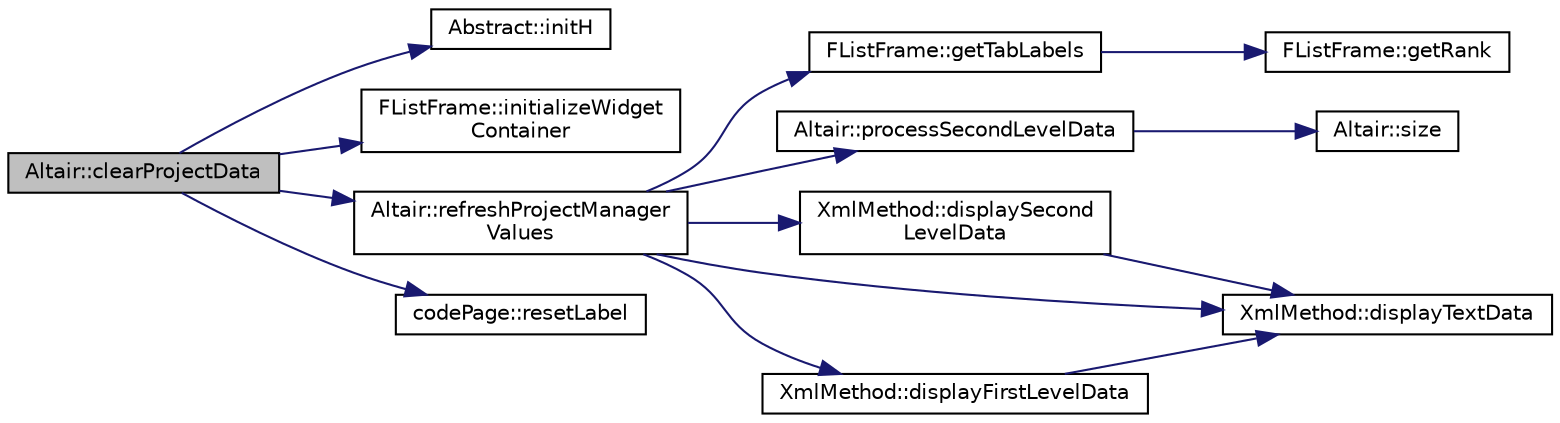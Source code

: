 digraph "Altair::clearProjectData"
{
 // INTERACTIVE_SVG=YES
  edge [fontname="Helvetica",fontsize="10",labelfontname="Helvetica",labelfontsize="10"];
  node [fontname="Helvetica",fontsize="10",shape=record];
  rankdir="LR";
  Node157 [label="Altair::clearProjectData",height=0.2,width=0.4,color="black", fillcolor="grey75", style="filled", fontcolor="black"];
  Node157 -> Node158 [color="midnightblue",fontsize="10",style="solid",fontname="Helvetica"];
  Node158 [label="Abstract::initH",height=0.2,width=0.4,color="black", fillcolor="white", style="filled",URL="$struct_abstract.html#af7b700041c9d75de3f642f15ece3e6ae",tooltip="Réinitialiser toutes les valeurs du de la table de hachage Hash::wrapper. "];
  Node157 -> Node159 [color="midnightblue",fontsize="10",style="solid",fontname="Helvetica"];
  Node159 [label="FListFrame::initializeWidget\lContainer",height=0.2,width=0.4,color="black", fillcolor="white", style="filled",URL="$class_f_list_frame.html#a018583305b4464d69c66805aceb1a2ac",tooltip="Initialise le conteneur de composants widgetContainer à blanc. "];
  Node157 -> Node160 [color="midnightblue",fontsize="10",style="solid",fontname="Helvetica"];
  Node160 [label="Altair::refreshProjectManager\lValues",height=0.2,width=0.4,color="black", fillcolor="white", style="filled",URL="$class_altair.html#abf7d1895e52f7b8d7d26e4b5a0e6146a",tooltip="Rafraîchit le gestionnaire de projet à la droite de l&#39;interface. "];
  Node160 -> Node161 [color="midnightblue",fontsize="10",style="solid",fontname="Helvetica"];
  Node161 [label="FListFrame::getTabLabels",height=0.2,width=0.4,color="black", fillcolor="white", style="filled",URL="$class_f_list_frame.html#a58337134c45f052ad6bb45c014fd5c3f",tooltip="Lancer un fil d&#39;exécution pour lire l&#39;entête d&#39;un fichier XHL (Année, Mois,...) et classer les fichie..."];
  Node161 -> Node162 [color="midnightblue",fontsize="10",style="solid",fontname="Helvetica"];
  Node162 [label="FListFrame::getRank",height=0.2,width=0.4,color="black", fillcolor="white", style="filled",URL="$class_f_list_frame.html#a4bf0d0d8e56418df395b020d2e66db5f",tooltip="Récupère la taille courante (0-based) du conteneur FListFrame::widgetContainer. "];
  Node160 -> Node163 [color="midnightblue",fontsize="10",style="solid",fontname="Helvetica"];
  Node163 [label="Altair::processSecondLevelData",height=0.2,width=0.4,color="black", fillcolor="white", style="filled",URL="$class_altair.html#adc79f280e4f580298a8dd80e2f7cf712",tooltip="Parcourt la table de chachage Hash::wrapper dans laquelle sont stockés à la clé \"XHL\" les chemins des..."];
  Node163 -> Node164 [color="midnightblue",fontsize="10",style="solid",fontname="Helvetica"];
  Node164 [label="Altair::size",height=0.2,width=0.4,color="black", fillcolor="white", style="filled",URL="$class_altair.html#a78a2870bb9b316c5ad6bcbd64471eeb8",tooltip="Renvoie la taille des données exportées. "];
  Node160 -> Node165 [color="midnightblue",fontsize="10",style="solid",fontname="Helvetica"];
  Node165 [label="XmlMethod::displaySecond\lLevelData",height=0.2,width=0.4,color="black", fillcolor="white", style="filled",URL="$namespace_xml_method.html#ac0a708c4bc4c55df24e60816d69a90cf"];
  Node165 -> Node166 [color="midnightblue",fontsize="10",style="solid",fontname="Helvetica"];
  Node166 [label="XmlMethod::displayTextData",height=0.2,width=0.4,color="black", fillcolor="white", style="filled",URL="$namespace_xml_method.html#aad1e553eb1ec6f1bb128cc6744cba9e3"];
  Node160 -> Node166 [color="midnightblue",fontsize="10",style="solid",fontname="Helvetica"];
  Node160 -> Node167 [color="midnightblue",fontsize="10",style="solid",fontname="Helvetica"];
  Node167 [label="XmlMethod::displayFirstLevelData",height=0.2,width=0.4,color="black", fillcolor="white", style="filled",URL="$namespace_xml_method.html#a796c4f03d9e7a8057f0102b87eecbd3e"];
  Node167 -> Node166 [color="midnightblue",fontsize="10",style="solid",fontname="Helvetica"];
  Node157 -> Node168 [color="midnightblue",fontsize="10",style="solid",fontname="Helvetica"];
  Node168 [label="codePage::resetLabel",height=0.2,width=0.4,color="black", fillcolor="white", style="filled",URL="$classcode_page.html#ad89c8fd4b641a2b884ac3980759fe329"];
}
